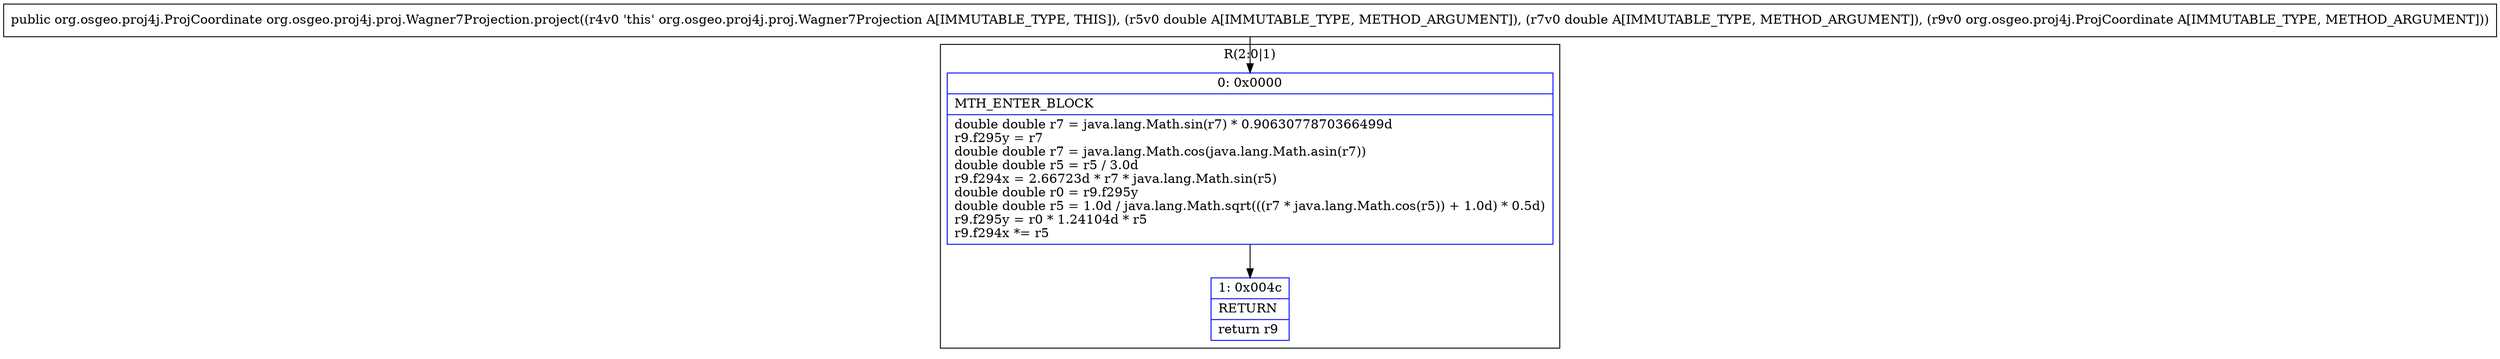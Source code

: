 digraph "CFG fororg.osgeo.proj4j.proj.Wagner7Projection.project(DDLorg\/osgeo\/proj4j\/ProjCoordinate;)Lorg\/osgeo\/proj4j\/ProjCoordinate;" {
subgraph cluster_Region_330508850 {
label = "R(2:0|1)";
node [shape=record,color=blue];
Node_0 [shape=record,label="{0\:\ 0x0000|MTH_ENTER_BLOCK\l|double double r7 = java.lang.Math.sin(r7) * 0.9063077870366499d\lr9.f295y = r7\ldouble double r7 = java.lang.Math.cos(java.lang.Math.asin(r7))\ldouble double r5 = r5 \/ 3.0d\lr9.f294x = 2.66723d * r7 * java.lang.Math.sin(r5)\ldouble double r0 = r9.f295y\ldouble double r5 = 1.0d \/ java.lang.Math.sqrt(((r7 * java.lang.Math.cos(r5)) + 1.0d) * 0.5d)\lr9.f295y = r0 * 1.24104d * r5\lr9.f294x *= r5\l}"];
Node_1 [shape=record,label="{1\:\ 0x004c|RETURN\l|return r9\l}"];
}
MethodNode[shape=record,label="{public org.osgeo.proj4j.ProjCoordinate org.osgeo.proj4j.proj.Wagner7Projection.project((r4v0 'this' org.osgeo.proj4j.proj.Wagner7Projection A[IMMUTABLE_TYPE, THIS]), (r5v0 double A[IMMUTABLE_TYPE, METHOD_ARGUMENT]), (r7v0 double A[IMMUTABLE_TYPE, METHOD_ARGUMENT]), (r9v0 org.osgeo.proj4j.ProjCoordinate A[IMMUTABLE_TYPE, METHOD_ARGUMENT])) }"];
MethodNode -> Node_0;
Node_0 -> Node_1;
}

